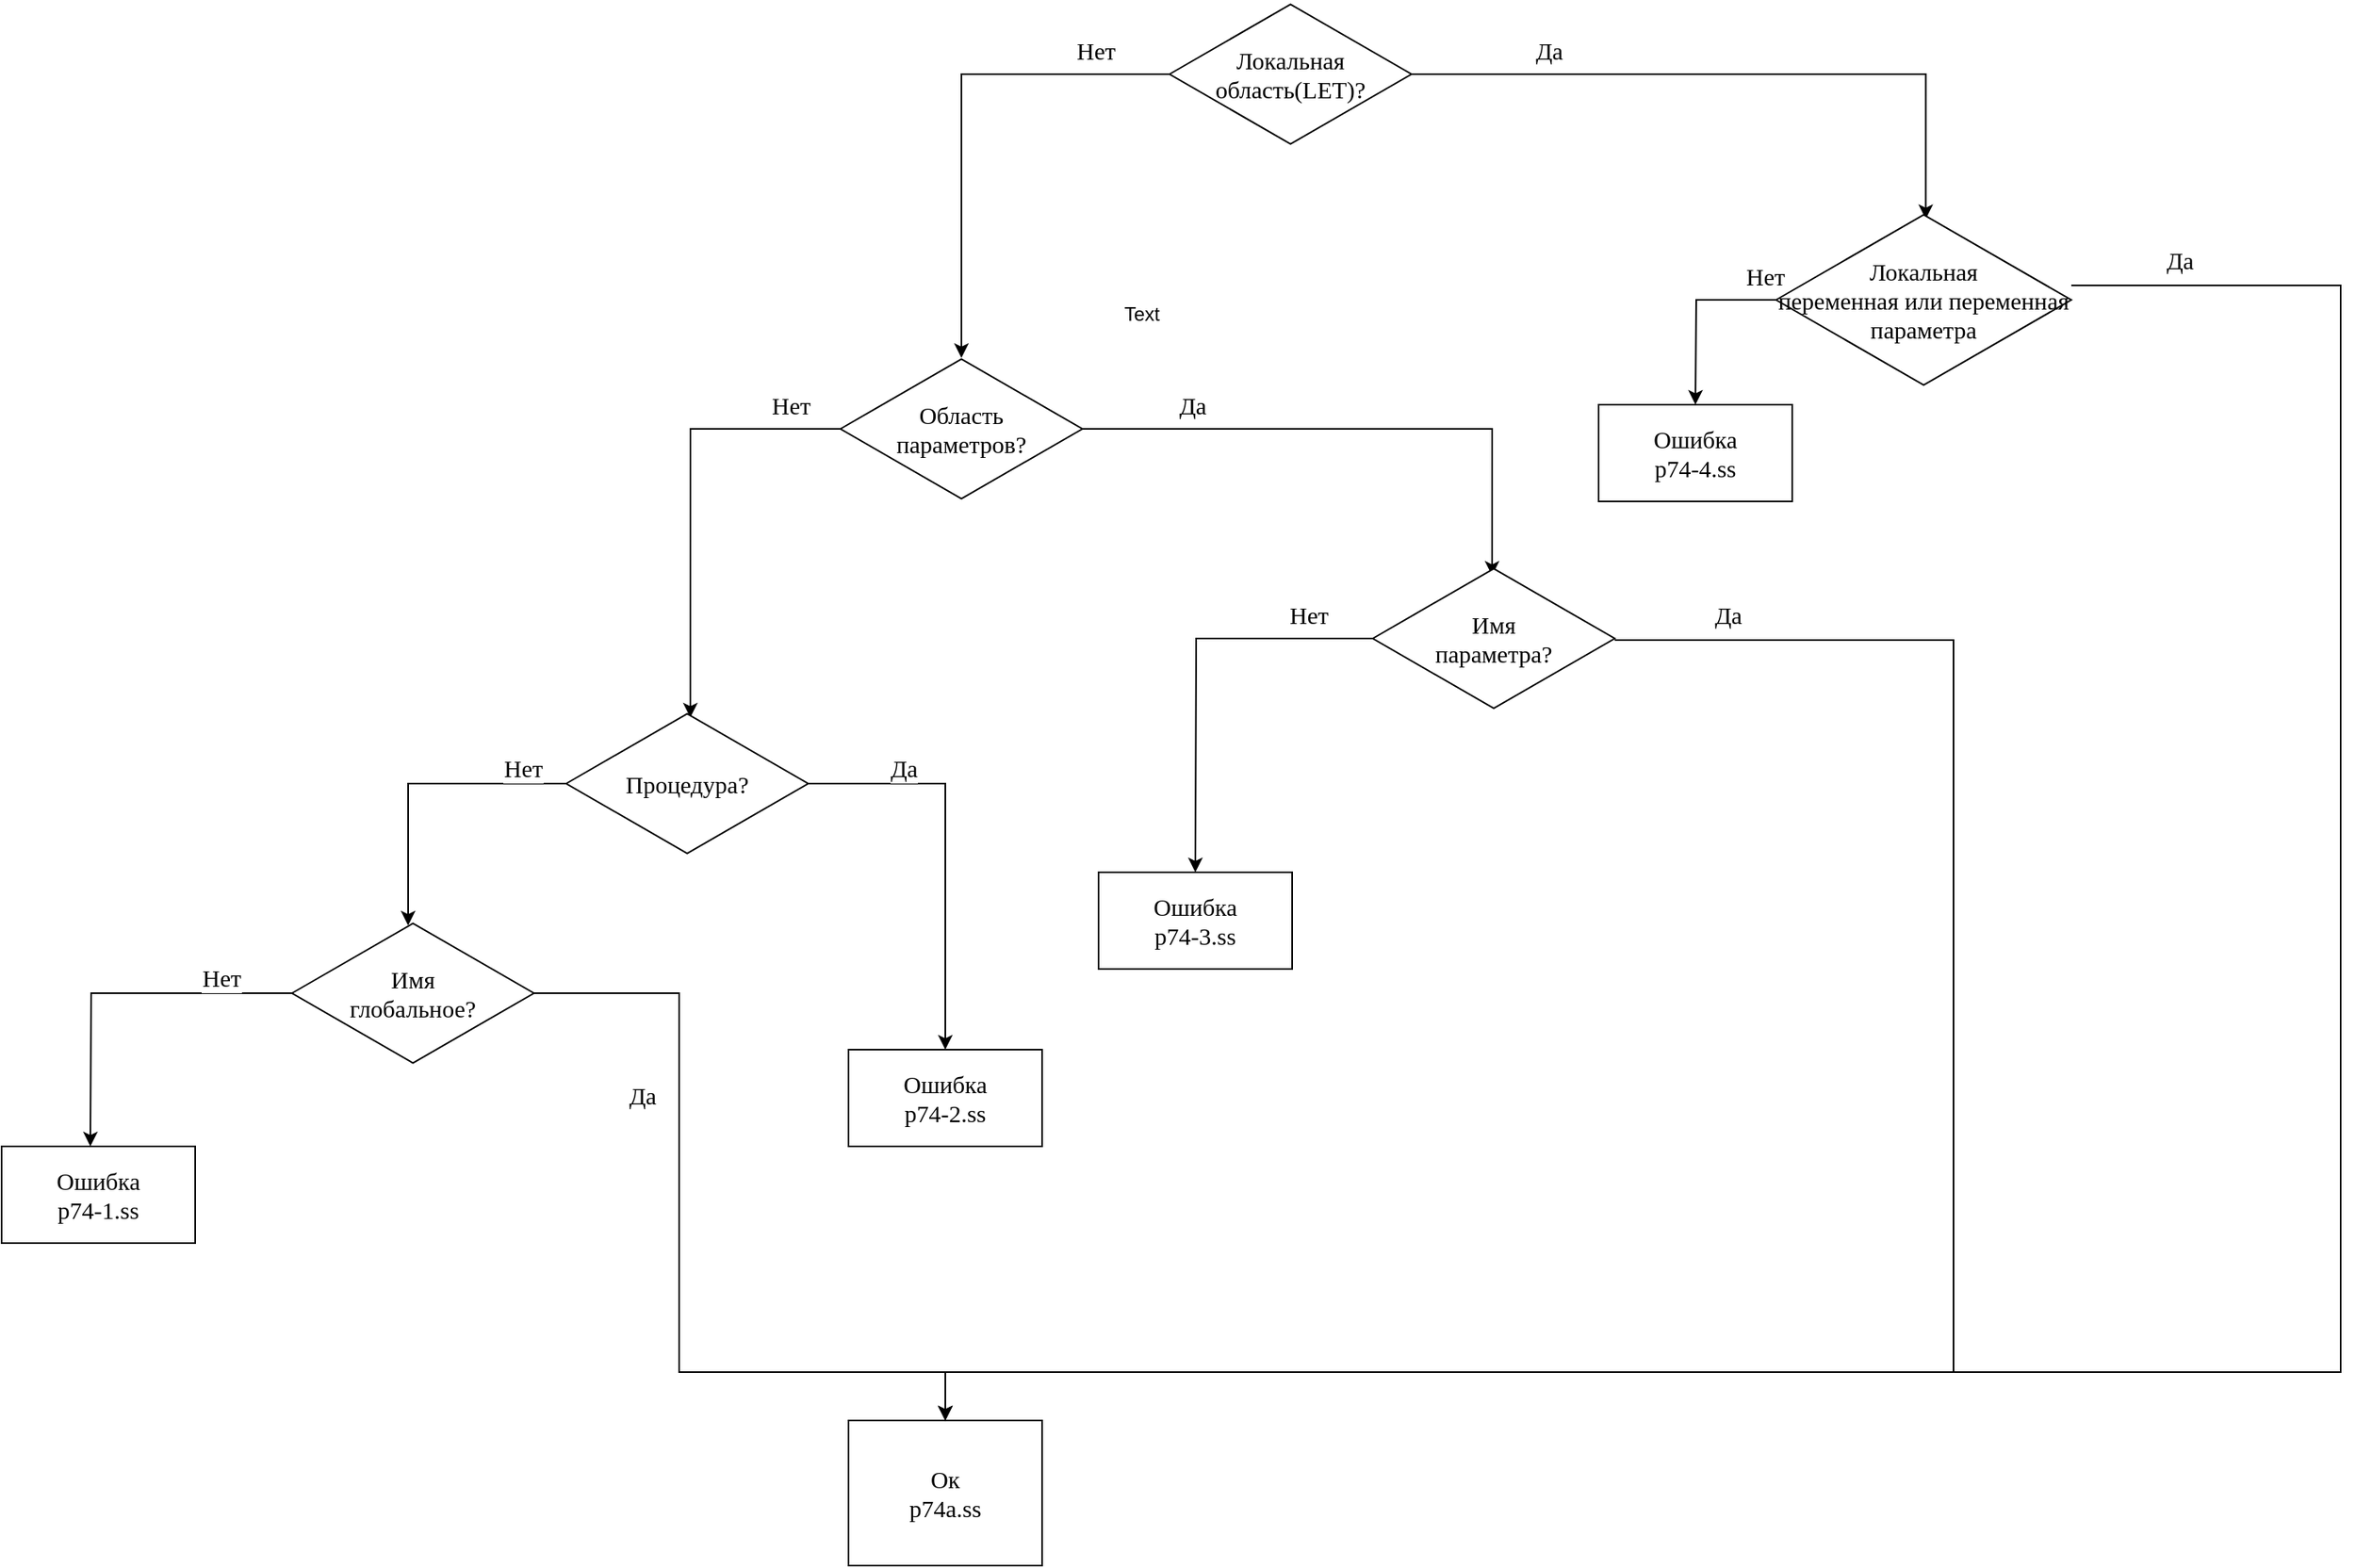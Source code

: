 <mxfile version="10.6.7"><diagram id="cqMlIdWoJmkcph85Pu-G" name="Page-1"><mxGraphModel dx="2026" dy="1014" grid="1" gridSize="10" guides="1" tooltips="1" connect="1" arrows="1" fold="1" page="1" pageScale="1" pageWidth="827" pageHeight="1169" math="0" shadow="0"><root><mxCell id="0"/><mxCell id="1" parent="0"/><mxCell id="-ztTXGkzLijw9tukj_ZY-1" style="edgeStyle=orthogonalEdgeStyle;rounded=0;html=1;entryX=0.507;entryY=0.044;entryPerimeter=0;jettySize=auto;orthogonalLoop=1;fontFamily=Verdana;fontSize=15;" parent="1" source="-ztTXGkzLijw9tukj_ZY-5" target="-ztTXGkzLijw9tukj_ZY-10" edge="1"><mxGeometry relative="1" as="geometry"/></mxCell><mxCell id="-ztTXGkzLijw9tukj_ZY-2" value="Да" style="text;html=1;resizable=0;points=[];align=center;verticalAlign=middle;labelBackgroundColor=#ffffff;fontFamily=Verdana;fontSize=15;" parent="-ztTXGkzLijw9tukj_ZY-1" vertex="1" connectable="0"><mxGeometry x="-0.611" y="1" relative="1" as="geometry"><mxPoint x="5" y="-14" as="offset"/></mxGeometry></mxCell><mxCell id="-ztTXGkzLijw9tukj_ZY-3" style="edgeStyle=orthogonalEdgeStyle;rounded=0;html=1;entryX=0.5;entryY=0.011;entryPerimeter=0;jettySize=auto;orthogonalLoop=1;fontFamily=Verdana;fontSize=15;" parent="1" source="-ztTXGkzLijw9tukj_ZY-5" target="-ztTXGkzLijw9tukj_ZY-15" edge="1"><mxGeometry relative="1" as="geometry"/></mxCell><mxCell id="-ztTXGkzLijw9tukj_ZY-4" value="Нет" style="text;html=1;resizable=0;points=[];align=center;verticalAlign=middle;labelBackgroundColor=#ffffff;fontFamily=Verdana;fontSize=15;" parent="-ztTXGkzLijw9tukj_ZY-3" vertex="1" connectable="0"><mxGeometry x="-0.73" relative="1" as="geometry"><mxPoint x="-5" y="-15" as="offset"/></mxGeometry></mxCell><mxCell id="-ztTXGkzLijw9tukj_ZY-5" value="Локальная &lt;br style=&quot;font-size: 15px&quot;&gt;область(LET)?" style="html=1;whiteSpace=wrap;aspect=fixed;shape=isoRectangle;fontFamily=Verdana;fontSize=15;" parent="1" vertex="1"><mxGeometry x="1074" y="90" width="150" height="90" as="geometry"/></mxCell><mxCell id="-ztTXGkzLijw9tukj_ZY-6" style="edgeStyle=orthogonalEdgeStyle;rounded=0;html=1;jettySize=auto;orthogonalLoop=1;fontFamily=Verdana;fontSize=15;" parent="1" source="-ztTXGkzLijw9tukj_ZY-10" edge="1"><mxGeometry relative="1" as="geometry"><mxPoint x="1400" y="340" as="targetPoint"/></mxGeometry></mxCell><mxCell id="-ztTXGkzLijw9tukj_ZY-7" value="Нет" style="text;html=1;resizable=0;points=[];align=center;verticalAlign=middle;labelBackgroundColor=#ffffff;fontFamily=Verdana;fontSize=15;" parent="-ztTXGkzLijw9tukj_ZY-6" vertex="1" connectable="0"><mxGeometry x="-0.775" y="-1" relative="1" as="geometry"><mxPoint x="6" y="-14" as="offset"/></mxGeometry></mxCell><mxCell id="-ztTXGkzLijw9tukj_ZY-8" style="edgeStyle=orthogonalEdgeStyle;rounded=0;html=1;jettySize=auto;orthogonalLoop=1;fontFamily=Verdana;fontSize=15;" parent="1" source="-ztTXGkzLijw9tukj_ZY-10" target="-ztTXGkzLijw9tukj_ZY-36" edge="1"><mxGeometry relative="1" as="geometry"><mxPoint x="1520" y="325" as="targetPoint"/><Array as="points"><mxPoint x="1800" y="266"/><mxPoint x="1800" y="940"/><mxPoint x="935" y="940"/></Array></mxGeometry></mxCell><mxCell id="-ztTXGkzLijw9tukj_ZY-9" value="Да" style="text;html=1;resizable=0;points=[];align=center;verticalAlign=middle;labelBackgroundColor=#ffffff;fontFamily=Verdana;fontSize=15;" parent="-ztTXGkzLijw9tukj_ZY-8" vertex="1" connectable="0"><mxGeometry x="-0.575" relative="1" as="geometry"><mxPoint x="-100" y="-218" as="offset"/></mxGeometry></mxCell><mxCell id="-ztTXGkzLijw9tukj_ZY-10" value="Локальная &lt;br style=&quot;font-size: 15px&quot;&gt;переменная или переменная параметра" style="html=1;whiteSpace=wrap;aspect=fixed;shape=isoRectangle;fontFamily=Verdana;fontSize=15;" parent="1" vertex="1"><mxGeometry x="1450" y="220" width="183" height="110" as="geometry"/></mxCell><mxCell id="-ztTXGkzLijw9tukj_ZY-11" style="edgeStyle=orthogonalEdgeStyle;rounded=0;html=1;entryX=0.493;entryY=0.067;jettySize=auto;orthogonalLoop=1;entryPerimeter=0;fontFamily=Verdana;fontSize=15;" parent="1" source="-ztTXGkzLijw9tukj_ZY-15" target="-ztTXGkzLijw9tukj_ZY-20" edge="1"><mxGeometry relative="1" as="geometry"/></mxCell><mxCell id="-ztTXGkzLijw9tukj_ZY-12" value="Да" style="text;html=1;resizable=0;points=[];align=center;verticalAlign=middle;labelBackgroundColor=#ffffff;fontFamily=Verdana;fontSize=15;" parent="-ztTXGkzLijw9tukj_ZY-11" vertex="1" connectable="0"><mxGeometry x="-0.608" y="-2" relative="1" as="geometry"><mxPoint y="-17" as="offset"/></mxGeometry></mxCell><mxCell id="-ztTXGkzLijw9tukj_ZY-13" style="edgeStyle=orthogonalEdgeStyle;rounded=0;html=1;entryX=0.513;entryY=0.044;entryPerimeter=0;jettySize=auto;orthogonalLoop=1;fontFamily=Verdana;fontSize=15;" parent="1" source="-ztTXGkzLijw9tukj_ZY-15" target="-ztTXGkzLijw9tukj_ZY-32" edge="1"><mxGeometry relative="1" as="geometry"/></mxCell><mxCell id="-ztTXGkzLijw9tukj_ZY-14" value="Нет" style="text;html=1;resizable=0;points=[];align=center;verticalAlign=middle;labelBackgroundColor=#ffffff;fontFamily=Verdana;fontSize=15;" parent="-ztTXGkzLijw9tukj_ZY-13" vertex="1" connectable="0"><mxGeometry x="-0.777" y="-1" relative="1" as="geometry"><mxPoint x="-1" y="-14" as="offset"/></mxGeometry></mxCell><mxCell id="-ztTXGkzLijw9tukj_ZY-15" value="Область&lt;br style=&quot;font-size: 15px;&quot;&gt;параметров?" style="html=1;whiteSpace=wrap;aspect=fixed;shape=isoRectangle;fontFamily=Verdana;fontSize=15;" parent="1" vertex="1"><mxGeometry x="870" y="310" width="150" height="90" as="geometry"/></mxCell><mxCell id="-ztTXGkzLijw9tukj_ZY-16" style="edgeStyle=orthogonalEdgeStyle;rounded=0;html=1;entryX=0.5;entryY=0;jettySize=auto;orthogonalLoop=1;fontFamily=Verdana;fontSize=15;" parent="1" source="-ztTXGkzLijw9tukj_ZY-20" target="-ztTXGkzLijw9tukj_ZY-36" edge="1"><mxGeometry relative="1" as="geometry"><mxPoint x="1300" y="530" as="targetPoint"/><Array as="points"><mxPoint x="1560" y="486"/><mxPoint x="1560" y="940"/><mxPoint x="935" y="940"/></Array></mxGeometry></mxCell><mxCell id="-ztTXGkzLijw9tukj_ZY-17" value="Да" style="text;html=1;resizable=0;points=[];align=center;verticalAlign=middle;labelBackgroundColor=#ffffff;fontFamily=Verdana;fontSize=15;" parent="-ztTXGkzLijw9tukj_ZY-16" vertex="1" connectable="0"><mxGeometry x="-0.382" relative="1" as="geometry"><mxPoint x="-140" y="-214" as="offset"/></mxGeometry></mxCell><mxCell id="-ztTXGkzLijw9tukj_ZY-18" style="edgeStyle=orthogonalEdgeStyle;rounded=0;html=1;jettySize=auto;orthogonalLoop=1;fontFamily=Verdana;fontSize=15;" parent="1" source="-ztTXGkzLijw9tukj_ZY-20" edge="1"><mxGeometry relative="1" as="geometry"><mxPoint x="1090" y="630" as="targetPoint"/></mxGeometry></mxCell><mxCell id="-ztTXGkzLijw9tukj_ZY-19" value="Нет" style="text;html=1;resizable=0;points=[];align=center;verticalAlign=middle;labelBackgroundColor=#ffffff;fontFamily=Verdana;fontSize=15;" parent="-ztTXGkzLijw9tukj_ZY-18" vertex="1" connectable="0"><mxGeometry x="-0.68" relative="1" as="geometry"><mxPoint y="-15" as="offset"/></mxGeometry></mxCell><mxCell id="-ztTXGkzLijw9tukj_ZY-20" value="Имя&lt;br style=&quot;font-size: 15px;&quot;&gt;параметра?" style="html=1;whiteSpace=wrap;aspect=fixed;shape=isoRectangle;fontFamily=Verdana;fontSize=15;" parent="1" vertex="1"><mxGeometry x="1200" y="440" width="150" height="90" as="geometry"/></mxCell><mxCell id="-ztTXGkzLijw9tukj_ZY-21" style="edgeStyle=orthogonalEdgeStyle;rounded=0;html=1;entryX=0.5;entryY=0;jettySize=auto;orthogonalLoop=1;fontFamily=Verdana;fontSize=15;" parent="1" source="-ztTXGkzLijw9tukj_ZY-25" edge="1"><mxGeometry relative="1" as="geometry"><mxPoint x="405" y="800" as="targetPoint"/></mxGeometry></mxCell><mxCell id="-ztTXGkzLijw9tukj_ZY-22" value="Нет" style="text;html=1;resizable=0;points=[];align=center;verticalAlign=middle;labelBackgroundColor=#ffffff;fontFamily=Verdana;fontSize=15;" parent="-ztTXGkzLijw9tukj_ZY-21" vertex="1" connectable="0"><mxGeometry x="-0.6" y="-2" relative="1" as="geometry"><mxPoint y="-8" as="offset"/></mxGeometry></mxCell><mxCell id="-ztTXGkzLijw9tukj_ZY-23" style="edgeStyle=orthogonalEdgeStyle;rounded=0;html=1;jettySize=auto;orthogonalLoop=1;fontFamily=Verdana;fontSize=15;" parent="1" source="-ztTXGkzLijw9tukj_ZY-25" target="-ztTXGkzLijw9tukj_ZY-36" edge="1"><mxGeometry relative="1" as="geometry"><mxPoint x="940" y="950" as="targetPoint"/><Array as="points"><mxPoint x="770" y="705"/><mxPoint x="770" y="940"/><mxPoint x="935" y="940"/></Array></mxGeometry></mxCell><mxCell id="-ztTXGkzLijw9tukj_ZY-24" value="Да" style="text;html=1;resizable=0;points=[];align=center;verticalAlign=middle;labelBackgroundColor=#ffffff;fontSize=15;fontFamily=Verdana;" parent="-ztTXGkzLijw9tukj_ZY-23" vertex="1" connectable="0"><mxGeometry x="-0.36" y="1" relative="1" as="geometry"><mxPoint x="-24" y="-14" as="offset"/></mxGeometry></mxCell><mxCell id="-ztTXGkzLijw9tukj_ZY-25" value="Имя &lt;br style=&quot;font-size: 15px;&quot;&gt;глобальное?" style="html=1;whiteSpace=wrap;aspect=fixed;shape=isoRectangle;fontFamily=Verdana;fontSize=15;" parent="1" vertex="1"><mxGeometry x="530" y="660" width="150" height="90" as="geometry"/></mxCell><mxCell id="-ztTXGkzLijw9tukj_ZY-28" style="edgeStyle=orthogonalEdgeStyle;rounded=0;html=1;jettySize=auto;orthogonalLoop=1;fontFamily=Verdana;fontSize=15;entryX=0.48;entryY=0.033;entryPerimeter=0;" parent="1" source="-ztTXGkzLijw9tukj_ZY-32" target="-ztTXGkzLijw9tukj_ZY-25" edge="1"><mxGeometry relative="1" as="geometry"><mxPoint x="620" y="660" as="targetPoint"/></mxGeometry></mxCell><mxCell id="-ztTXGkzLijw9tukj_ZY-29" value="Нет" style="text;html=1;resizable=0;points=[];align=center;verticalAlign=middle;labelBackgroundColor=#ffffff;fontFamily=Verdana;fontSize=15;" parent="-ztTXGkzLijw9tukj_ZY-28" vertex="1" connectable="0"><mxGeometry x="-0.746" y="-3" relative="1" as="geometry"><mxPoint x="-4" y="-7" as="offset"/></mxGeometry></mxCell><mxCell id="-ztTXGkzLijw9tukj_ZY-30" style="edgeStyle=orthogonalEdgeStyle;rounded=0;html=1;entryX=0.5;entryY=0;jettySize=auto;orthogonalLoop=1;fontFamily=Verdana;fontSize=15;" parent="1" source="-ztTXGkzLijw9tukj_ZY-32" target="-ztTXGkzLijw9tukj_ZY-33" edge="1"><mxGeometry relative="1" as="geometry"><mxPoint x="1107" y="728" as="targetPoint"/><Array as="points"><mxPoint x="935" y="575"/></Array></mxGeometry></mxCell><mxCell id="-ztTXGkzLijw9tukj_ZY-31" value="Да" style="text;html=1;resizable=0;points=[];align=center;verticalAlign=middle;labelBackgroundColor=#ffffff;fontFamily=Verdana;fontSize=15;" parent="-ztTXGkzLijw9tukj_ZY-30" vertex="1" connectable="0"><mxGeometry x="-0.551" y="-2" relative="1" as="geometry"><mxPoint x="3" y="-12" as="offset"/></mxGeometry></mxCell><mxCell id="-ztTXGkzLijw9tukj_ZY-32" value="Процедура?" style="html=1;whiteSpace=wrap;aspect=fixed;shape=isoRectangle;fontFamily=Verdana;fontSize=15;" parent="1" vertex="1"><mxGeometry x="700" y="530" width="150" height="90" as="geometry"/></mxCell><mxCell id="-ztTXGkzLijw9tukj_ZY-33" value="Ошибка&lt;br&gt;p74-2.ss&lt;br&gt;" style="rounded=0;whiteSpace=wrap;html=1;fontFamily=Verdana;fontSize=15;" parent="1" vertex="1"><mxGeometry x="875" y="740" width="120" height="60" as="geometry"/></mxCell><mxCell id="-ztTXGkzLijw9tukj_ZY-36" value="Ок&lt;br&gt;p74a.ss&lt;br&gt;" style="rounded=0;whiteSpace=wrap;html=1;fontFamily=Verdana;fontSize=15;" parent="1" vertex="1"><mxGeometry x="875" y="970" width="120" height="90" as="geometry"/></mxCell><mxCell id="47YX1e9HlzXrqx3XCRr3-1" value="Ошибка&lt;br&gt;p74-4.ss&lt;br&gt;" style="rounded=0;whiteSpace=wrap;html=1;fontFamily=Verdana;fontSize=15;" vertex="1" parent="1"><mxGeometry x="1340" y="340" width="120" height="60" as="geometry"/></mxCell><mxCell id="47YX1e9HlzXrqx3XCRr3-2" value="Ошибка&lt;br&gt;p74-3.ss&lt;br&gt;" style="rounded=0;whiteSpace=wrap;html=1;fontFamily=Verdana;fontSize=15;" vertex="1" parent="1"><mxGeometry x="1030" y="630" width="120" height="60" as="geometry"/></mxCell><mxCell id="47YX1e9HlzXrqx3XCRr3-3" value="Ошибка&lt;br&gt;p74-1.ss&lt;br&gt;" style="rounded=0;whiteSpace=wrap;html=1;fontFamily=Verdana;fontSize=15;" vertex="1" parent="1"><mxGeometry x="350" y="800" width="120" height="60" as="geometry"/></mxCell><mxCell id="47YX1e9HlzXrqx3XCRr3-4" value="Text" style="text;html=1;resizable=0;points=[];autosize=1;align=left;verticalAlign=top;spacingTop=-4;" vertex="1" parent="1"><mxGeometry x="1044" y="274" width="40" height="20" as="geometry"/></mxCell></root></mxGraphModel></diagram></mxfile>